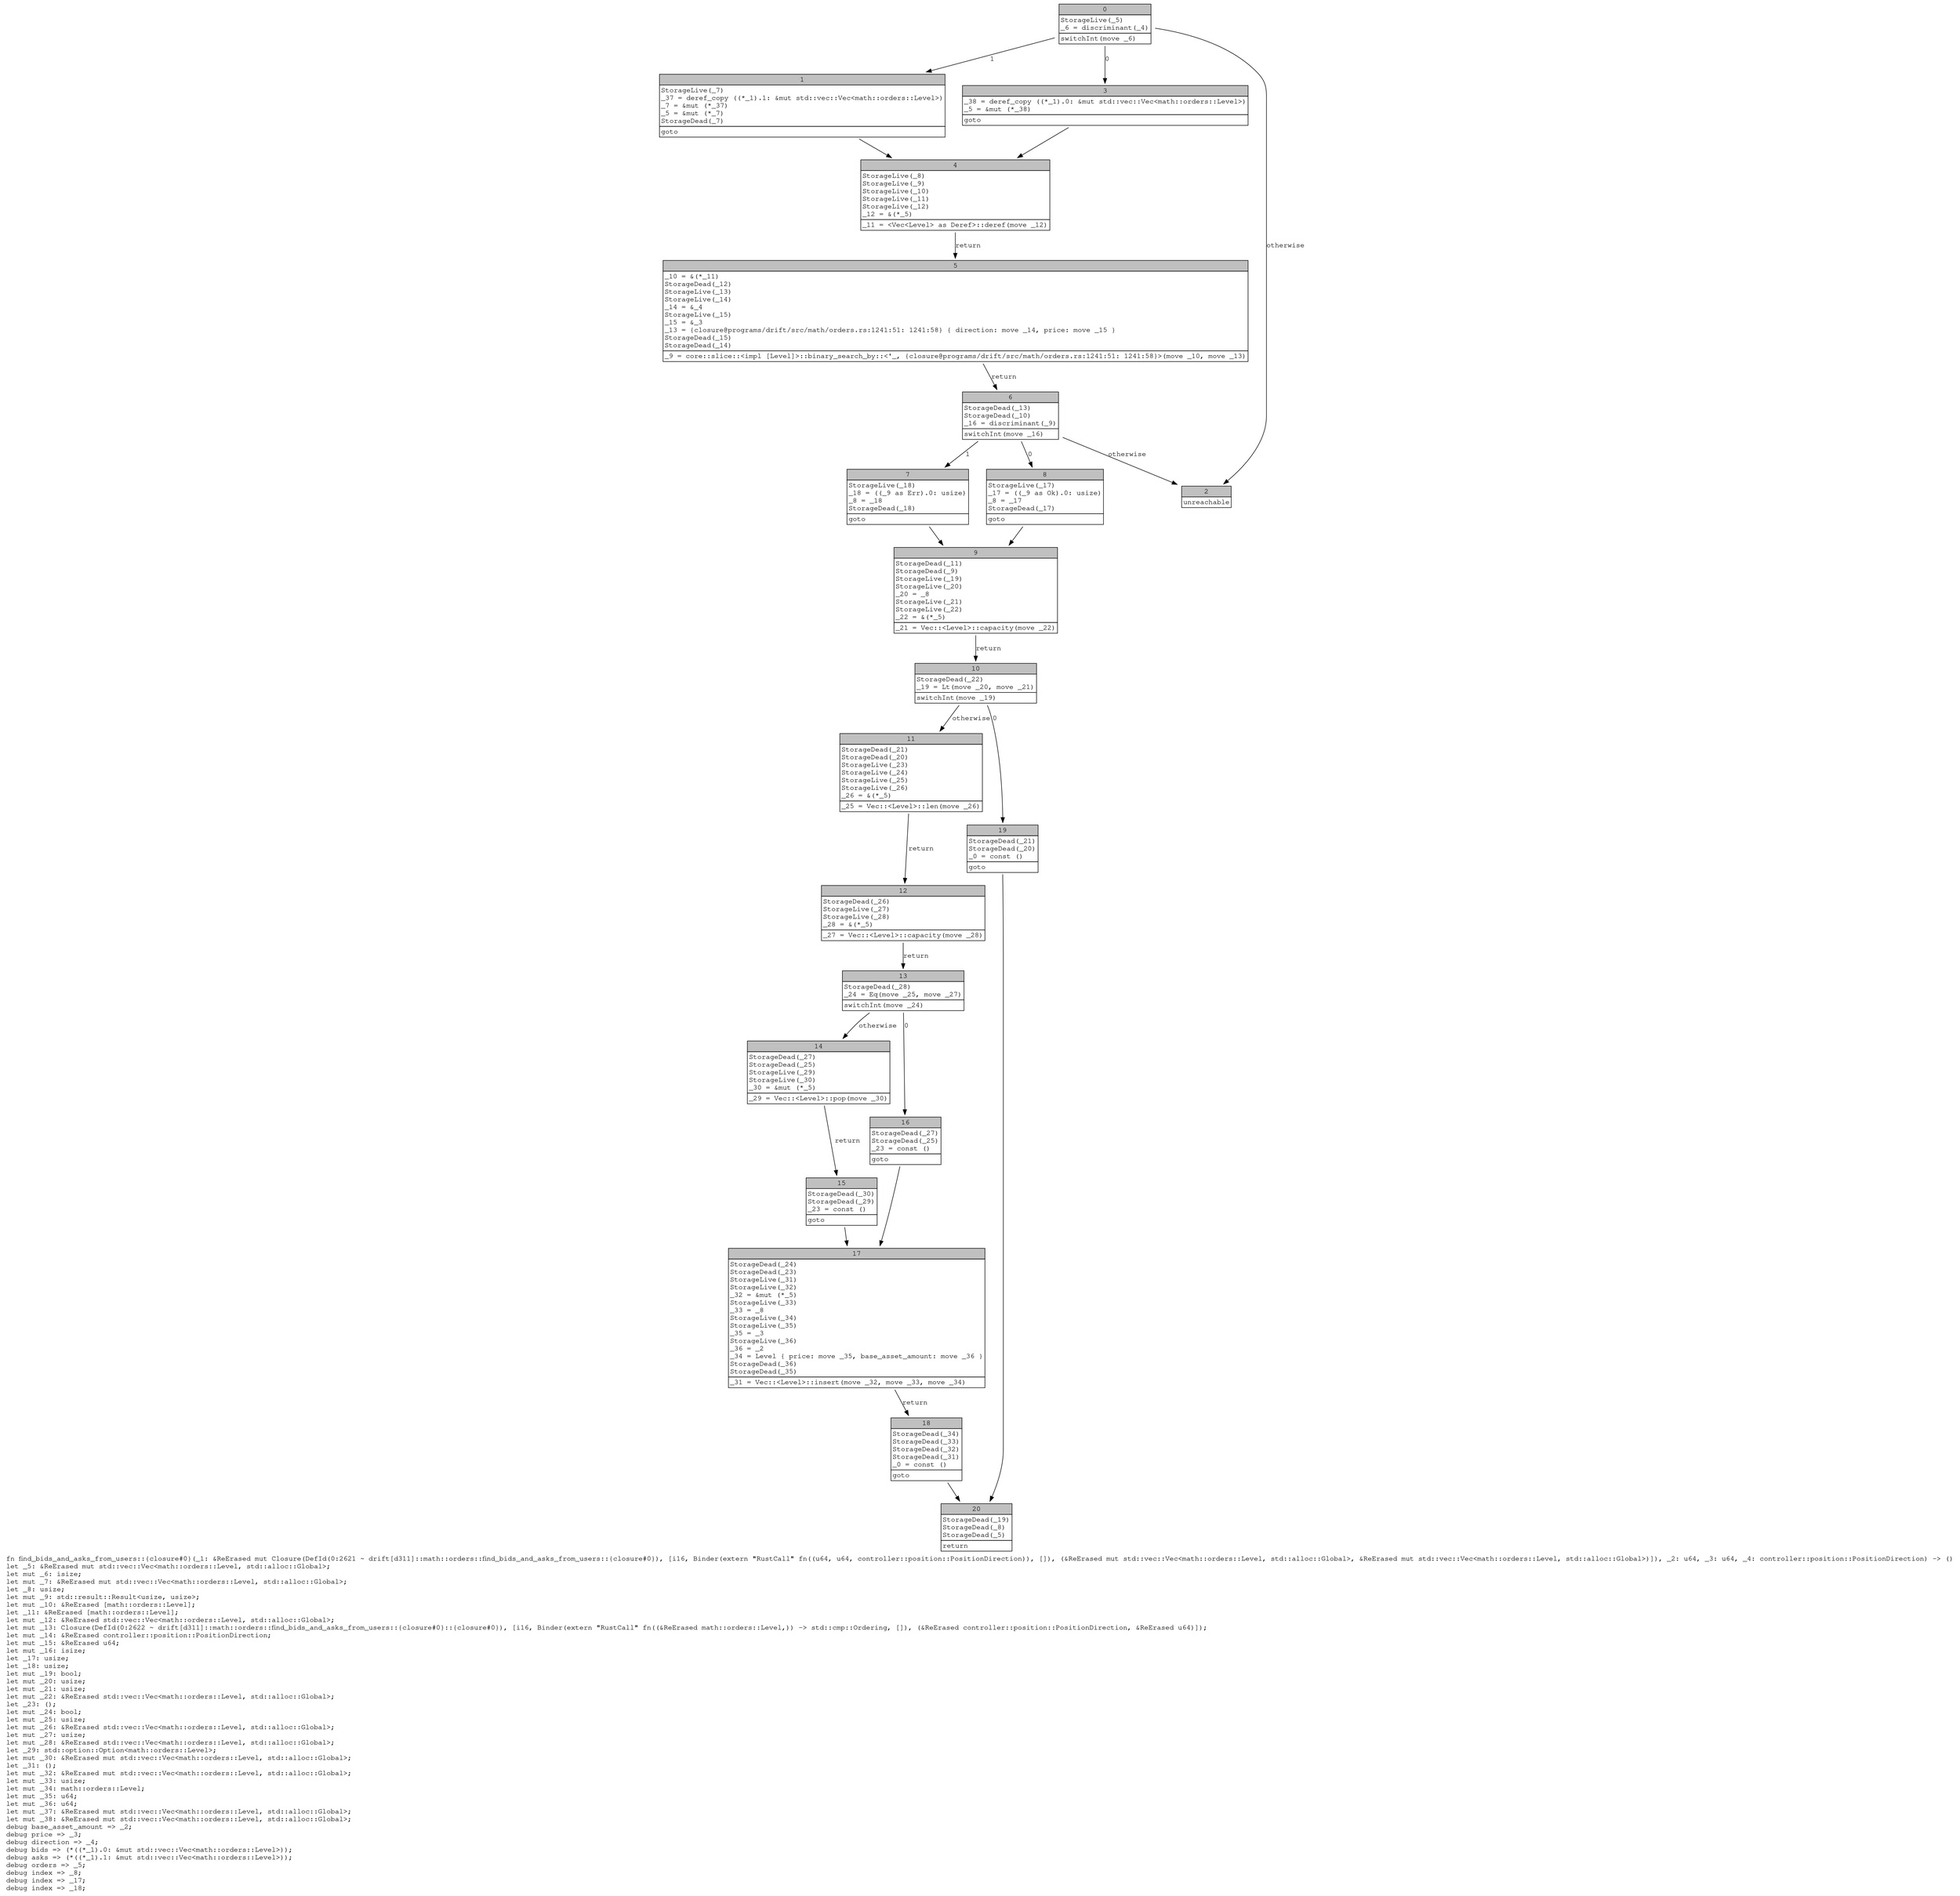 digraph Mir_0_2621 {
    graph [fontname="Courier, monospace"];
    node [fontname="Courier, monospace"];
    edge [fontname="Courier, monospace"];
    label=<fn find_bids_and_asks_from_users::{closure#0}(_1: &amp;ReErased mut Closure(DefId(0:2621 ~ drift[d311]::math::orders::find_bids_and_asks_from_users::{closure#0}), [i16, Binder(extern &quot;RustCall&quot; fn((u64, u64, controller::position::PositionDirection)), []), (&amp;ReErased mut std::vec::Vec&lt;math::orders::Level, std::alloc::Global&gt;, &amp;ReErased mut std::vec::Vec&lt;math::orders::Level, std::alloc::Global&gt;)]), _2: u64, _3: u64, _4: controller::position::PositionDirection) -&gt; ()<br align="left"/>let _5: &amp;ReErased mut std::vec::Vec&lt;math::orders::Level, std::alloc::Global&gt;;<br align="left"/>let mut _6: isize;<br align="left"/>let mut _7: &amp;ReErased mut std::vec::Vec&lt;math::orders::Level, std::alloc::Global&gt;;<br align="left"/>let _8: usize;<br align="left"/>let mut _9: std::result::Result&lt;usize, usize&gt;;<br align="left"/>let mut _10: &amp;ReErased [math::orders::Level];<br align="left"/>let _11: &amp;ReErased [math::orders::Level];<br align="left"/>let mut _12: &amp;ReErased std::vec::Vec&lt;math::orders::Level, std::alloc::Global&gt;;<br align="left"/>let mut _13: Closure(DefId(0:2622 ~ drift[d311]::math::orders::find_bids_and_asks_from_users::{closure#0}::{closure#0}), [i16, Binder(extern &quot;RustCall&quot; fn((&amp;ReErased math::orders::Level,)) -&gt; std::cmp::Ordering, []), (&amp;ReErased controller::position::PositionDirection, &amp;ReErased u64)]);<br align="left"/>let mut _14: &amp;ReErased controller::position::PositionDirection;<br align="left"/>let mut _15: &amp;ReErased u64;<br align="left"/>let mut _16: isize;<br align="left"/>let _17: usize;<br align="left"/>let _18: usize;<br align="left"/>let mut _19: bool;<br align="left"/>let mut _20: usize;<br align="left"/>let mut _21: usize;<br align="left"/>let mut _22: &amp;ReErased std::vec::Vec&lt;math::orders::Level, std::alloc::Global&gt;;<br align="left"/>let _23: ();<br align="left"/>let mut _24: bool;<br align="left"/>let mut _25: usize;<br align="left"/>let mut _26: &amp;ReErased std::vec::Vec&lt;math::orders::Level, std::alloc::Global&gt;;<br align="left"/>let mut _27: usize;<br align="left"/>let mut _28: &amp;ReErased std::vec::Vec&lt;math::orders::Level, std::alloc::Global&gt;;<br align="left"/>let _29: std::option::Option&lt;math::orders::Level&gt;;<br align="left"/>let mut _30: &amp;ReErased mut std::vec::Vec&lt;math::orders::Level, std::alloc::Global&gt;;<br align="left"/>let _31: ();<br align="left"/>let mut _32: &amp;ReErased mut std::vec::Vec&lt;math::orders::Level, std::alloc::Global&gt;;<br align="left"/>let mut _33: usize;<br align="left"/>let mut _34: math::orders::Level;<br align="left"/>let mut _35: u64;<br align="left"/>let mut _36: u64;<br align="left"/>let mut _37: &amp;ReErased mut std::vec::Vec&lt;math::orders::Level, std::alloc::Global&gt;;<br align="left"/>let mut _38: &amp;ReErased mut std::vec::Vec&lt;math::orders::Level, std::alloc::Global&gt;;<br align="left"/>debug base_asset_amount =&gt; _2;<br align="left"/>debug price =&gt; _3;<br align="left"/>debug direction =&gt; _4;<br align="left"/>debug bids =&gt; (*((*_1).0: &amp;mut std::vec::Vec&lt;math::orders::Level&gt;));<br align="left"/>debug asks =&gt; (*((*_1).1: &amp;mut std::vec::Vec&lt;math::orders::Level&gt;));<br align="left"/>debug orders =&gt; _5;<br align="left"/>debug index =&gt; _8;<br align="left"/>debug index =&gt; _17;<br align="left"/>debug index =&gt; _18;<br align="left"/>>;
    bb0__0_2621 [shape="none", label=<<table border="0" cellborder="1" cellspacing="0"><tr><td bgcolor="gray" align="center" colspan="1">0</td></tr><tr><td align="left" balign="left">StorageLive(_5)<br/>_6 = discriminant(_4)<br/></td></tr><tr><td align="left">switchInt(move _6)</td></tr></table>>];
    bb1__0_2621 [shape="none", label=<<table border="0" cellborder="1" cellspacing="0"><tr><td bgcolor="gray" align="center" colspan="1">1</td></tr><tr><td align="left" balign="left">StorageLive(_7)<br/>_37 = deref_copy ((*_1).1: &amp;mut std::vec::Vec&lt;math::orders::Level&gt;)<br/>_7 = &amp;mut (*_37)<br/>_5 = &amp;mut (*_7)<br/>StorageDead(_7)<br/></td></tr><tr><td align="left">goto</td></tr></table>>];
    bb2__0_2621 [shape="none", label=<<table border="0" cellborder="1" cellspacing="0"><tr><td bgcolor="gray" align="center" colspan="1">2</td></tr><tr><td align="left">unreachable</td></tr></table>>];
    bb3__0_2621 [shape="none", label=<<table border="0" cellborder="1" cellspacing="0"><tr><td bgcolor="gray" align="center" colspan="1">3</td></tr><tr><td align="left" balign="left">_38 = deref_copy ((*_1).0: &amp;mut std::vec::Vec&lt;math::orders::Level&gt;)<br/>_5 = &amp;mut (*_38)<br/></td></tr><tr><td align="left">goto</td></tr></table>>];
    bb4__0_2621 [shape="none", label=<<table border="0" cellborder="1" cellspacing="0"><tr><td bgcolor="gray" align="center" colspan="1">4</td></tr><tr><td align="left" balign="left">StorageLive(_8)<br/>StorageLive(_9)<br/>StorageLive(_10)<br/>StorageLive(_11)<br/>StorageLive(_12)<br/>_12 = &amp;(*_5)<br/></td></tr><tr><td align="left">_11 = &lt;Vec&lt;Level&gt; as Deref&gt;::deref(move _12)</td></tr></table>>];
    bb5__0_2621 [shape="none", label=<<table border="0" cellborder="1" cellspacing="0"><tr><td bgcolor="gray" align="center" colspan="1">5</td></tr><tr><td align="left" balign="left">_10 = &amp;(*_11)<br/>StorageDead(_12)<br/>StorageLive(_13)<br/>StorageLive(_14)<br/>_14 = &amp;_4<br/>StorageLive(_15)<br/>_15 = &amp;_3<br/>_13 = {closure@programs/drift/src/math/orders.rs:1241:51: 1241:58} { direction: move _14, price: move _15 }<br/>StorageDead(_15)<br/>StorageDead(_14)<br/></td></tr><tr><td align="left">_9 = core::slice::&lt;impl [Level]&gt;::binary_search_by::&lt;'_, {closure@programs/drift/src/math/orders.rs:1241:51: 1241:58}&gt;(move _10, move _13)</td></tr></table>>];
    bb6__0_2621 [shape="none", label=<<table border="0" cellborder="1" cellspacing="0"><tr><td bgcolor="gray" align="center" colspan="1">6</td></tr><tr><td align="left" balign="left">StorageDead(_13)<br/>StorageDead(_10)<br/>_16 = discriminant(_9)<br/></td></tr><tr><td align="left">switchInt(move _16)</td></tr></table>>];
    bb7__0_2621 [shape="none", label=<<table border="0" cellborder="1" cellspacing="0"><tr><td bgcolor="gray" align="center" colspan="1">7</td></tr><tr><td align="left" balign="left">StorageLive(_18)<br/>_18 = ((_9 as Err).0: usize)<br/>_8 = _18<br/>StorageDead(_18)<br/></td></tr><tr><td align="left">goto</td></tr></table>>];
    bb8__0_2621 [shape="none", label=<<table border="0" cellborder="1" cellspacing="0"><tr><td bgcolor="gray" align="center" colspan="1">8</td></tr><tr><td align="left" balign="left">StorageLive(_17)<br/>_17 = ((_9 as Ok).0: usize)<br/>_8 = _17<br/>StorageDead(_17)<br/></td></tr><tr><td align="left">goto</td></tr></table>>];
    bb9__0_2621 [shape="none", label=<<table border="0" cellborder="1" cellspacing="0"><tr><td bgcolor="gray" align="center" colspan="1">9</td></tr><tr><td align="left" balign="left">StorageDead(_11)<br/>StorageDead(_9)<br/>StorageLive(_19)<br/>StorageLive(_20)<br/>_20 = _8<br/>StorageLive(_21)<br/>StorageLive(_22)<br/>_22 = &amp;(*_5)<br/></td></tr><tr><td align="left">_21 = Vec::&lt;Level&gt;::capacity(move _22)</td></tr></table>>];
    bb10__0_2621 [shape="none", label=<<table border="0" cellborder="1" cellspacing="0"><tr><td bgcolor="gray" align="center" colspan="1">10</td></tr><tr><td align="left" balign="left">StorageDead(_22)<br/>_19 = Lt(move _20, move _21)<br/></td></tr><tr><td align="left">switchInt(move _19)</td></tr></table>>];
    bb11__0_2621 [shape="none", label=<<table border="0" cellborder="1" cellspacing="0"><tr><td bgcolor="gray" align="center" colspan="1">11</td></tr><tr><td align="left" balign="left">StorageDead(_21)<br/>StorageDead(_20)<br/>StorageLive(_23)<br/>StorageLive(_24)<br/>StorageLive(_25)<br/>StorageLive(_26)<br/>_26 = &amp;(*_5)<br/></td></tr><tr><td align="left">_25 = Vec::&lt;Level&gt;::len(move _26)</td></tr></table>>];
    bb12__0_2621 [shape="none", label=<<table border="0" cellborder="1" cellspacing="0"><tr><td bgcolor="gray" align="center" colspan="1">12</td></tr><tr><td align="left" balign="left">StorageDead(_26)<br/>StorageLive(_27)<br/>StorageLive(_28)<br/>_28 = &amp;(*_5)<br/></td></tr><tr><td align="left">_27 = Vec::&lt;Level&gt;::capacity(move _28)</td></tr></table>>];
    bb13__0_2621 [shape="none", label=<<table border="0" cellborder="1" cellspacing="0"><tr><td bgcolor="gray" align="center" colspan="1">13</td></tr><tr><td align="left" balign="left">StorageDead(_28)<br/>_24 = Eq(move _25, move _27)<br/></td></tr><tr><td align="left">switchInt(move _24)</td></tr></table>>];
    bb14__0_2621 [shape="none", label=<<table border="0" cellborder="1" cellspacing="0"><tr><td bgcolor="gray" align="center" colspan="1">14</td></tr><tr><td align="left" balign="left">StorageDead(_27)<br/>StorageDead(_25)<br/>StorageLive(_29)<br/>StorageLive(_30)<br/>_30 = &amp;mut (*_5)<br/></td></tr><tr><td align="left">_29 = Vec::&lt;Level&gt;::pop(move _30)</td></tr></table>>];
    bb15__0_2621 [shape="none", label=<<table border="0" cellborder="1" cellspacing="0"><tr><td bgcolor="gray" align="center" colspan="1">15</td></tr><tr><td align="left" balign="left">StorageDead(_30)<br/>StorageDead(_29)<br/>_23 = const ()<br/></td></tr><tr><td align="left">goto</td></tr></table>>];
    bb16__0_2621 [shape="none", label=<<table border="0" cellborder="1" cellspacing="0"><tr><td bgcolor="gray" align="center" colspan="1">16</td></tr><tr><td align="left" balign="left">StorageDead(_27)<br/>StorageDead(_25)<br/>_23 = const ()<br/></td></tr><tr><td align="left">goto</td></tr></table>>];
    bb17__0_2621 [shape="none", label=<<table border="0" cellborder="1" cellspacing="0"><tr><td bgcolor="gray" align="center" colspan="1">17</td></tr><tr><td align="left" balign="left">StorageDead(_24)<br/>StorageDead(_23)<br/>StorageLive(_31)<br/>StorageLive(_32)<br/>_32 = &amp;mut (*_5)<br/>StorageLive(_33)<br/>_33 = _8<br/>StorageLive(_34)<br/>StorageLive(_35)<br/>_35 = _3<br/>StorageLive(_36)<br/>_36 = _2<br/>_34 = Level { price: move _35, base_asset_amount: move _36 }<br/>StorageDead(_36)<br/>StorageDead(_35)<br/></td></tr><tr><td align="left">_31 = Vec::&lt;Level&gt;::insert(move _32, move _33, move _34)</td></tr></table>>];
    bb18__0_2621 [shape="none", label=<<table border="0" cellborder="1" cellspacing="0"><tr><td bgcolor="gray" align="center" colspan="1">18</td></tr><tr><td align="left" balign="left">StorageDead(_34)<br/>StorageDead(_33)<br/>StorageDead(_32)<br/>StorageDead(_31)<br/>_0 = const ()<br/></td></tr><tr><td align="left">goto</td></tr></table>>];
    bb19__0_2621 [shape="none", label=<<table border="0" cellborder="1" cellspacing="0"><tr><td bgcolor="gray" align="center" colspan="1">19</td></tr><tr><td align="left" balign="left">StorageDead(_21)<br/>StorageDead(_20)<br/>_0 = const ()<br/></td></tr><tr><td align="left">goto</td></tr></table>>];
    bb20__0_2621 [shape="none", label=<<table border="0" cellborder="1" cellspacing="0"><tr><td bgcolor="gray" align="center" colspan="1">20</td></tr><tr><td align="left" balign="left">StorageDead(_19)<br/>StorageDead(_8)<br/>StorageDead(_5)<br/></td></tr><tr><td align="left">return</td></tr></table>>];
    bb0__0_2621 -> bb3__0_2621 [label="0"];
    bb0__0_2621 -> bb1__0_2621 [label="1"];
    bb0__0_2621 -> bb2__0_2621 [label="otherwise"];
    bb1__0_2621 -> bb4__0_2621 [label=""];
    bb3__0_2621 -> bb4__0_2621 [label=""];
    bb4__0_2621 -> bb5__0_2621 [label="return"];
    bb5__0_2621 -> bb6__0_2621 [label="return"];
    bb6__0_2621 -> bb8__0_2621 [label="0"];
    bb6__0_2621 -> bb7__0_2621 [label="1"];
    bb6__0_2621 -> bb2__0_2621 [label="otherwise"];
    bb7__0_2621 -> bb9__0_2621 [label=""];
    bb8__0_2621 -> bb9__0_2621 [label=""];
    bb9__0_2621 -> bb10__0_2621 [label="return"];
    bb10__0_2621 -> bb19__0_2621 [label="0"];
    bb10__0_2621 -> bb11__0_2621 [label="otherwise"];
    bb11__0_2621 -> bb12__0_2621 [label="return"];
    bb12__0_2621 -> bb13__0_2621 [label="return"];
    bb13__0_2621 -> bb16__0_2621 [label="0"];
    bb13__0_2621 -> bb14__0_2621 [label="otherwise"];
    bb14__0_2621 -> bb15__0_2621 [label="return"];
    bb15__0_2621 -> bb17__0_2621 [label=""];
    bb16__0_2621 -> bb17__0_2621 [label=""];
    bb17__0_2621 -> bb18__0_2621 [label="return"];
    bb18__0_2621 -> bb20__0_2621 [label=""];
    bb19__0_2621 -> bb20__0_2621 [label=""];
}
